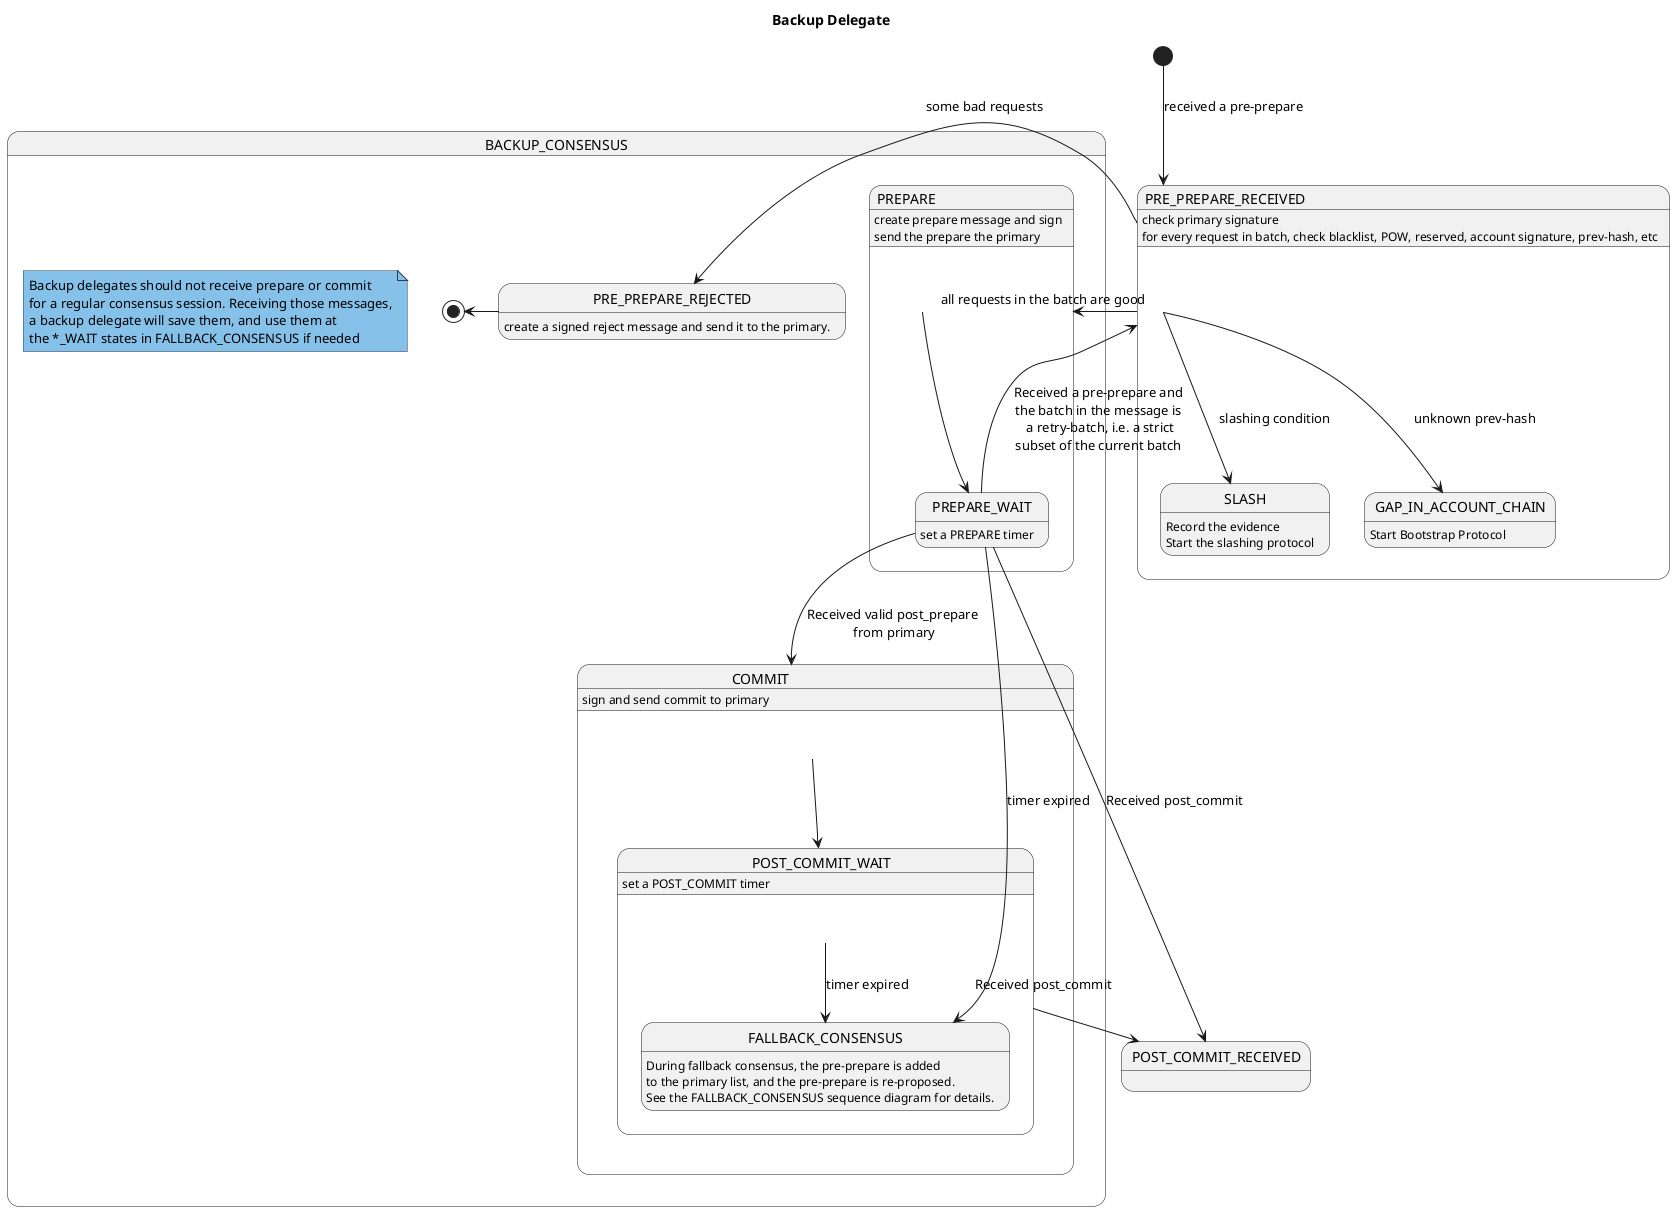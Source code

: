 @startuml

Title Backup Delegate

'note "TODO careful with the lock (AKA reserve)\nTODO missing messages?? " as N1

skinparam NoteBackgroundColor #85C1E9
skinparam NoteBorderColor #2C3E50

[*] --> PRE_PREPARE_RECEIVED : received a pre-prepare
	
	'note right of BACKUP_CONSENSUS
	'Backup delegates should not receive prepare or commit
	'for a regular consensus session. Receiving those messages,
	'a backup delegate will save them, and use them at 
	'the *_WAIT states in FALLBACK_CONSENSUS
	'end note
	
State POST_COMMIT_RECEIVED{
}
	

State BACKUP_CONSENSUS {  

	note "Backup delegates should not receive prepare or commit\nfor a regular consensus session. Receiving those messages,\na backup delegate will save them, and use them at\nthe *_WAIT states in FALLBACK_CONSENSUS if needed" as N2
    State COMMIT{
    	COMMIT : sign and send commit to primary    	 
	    COMMIT --> POST_COMMIT_WAIT 	    	    
	}
    
    State POST_COMMIT_WAIT{
	   	POST_COMMIT_WAIT : set a POST_COMMIT timer   
	   	POST_COMMIT_WAIT --> FALLBACK_CONSENSUS : timer expired
	    POST_COMMIT_WAIT --> POST_COMMIT_RECEIVED : Received post_commit
    }
    
    State PREPARE{
        'PREPARE : for every request, reserve the account by the requesst     
	    PREPARE : create prepare message and sign
	    PREPARE : send the prepare the primary
	    'PREPARE : set a PREPARE timer 
	    PREPARE --> PREPARE_WAIT 
	    ': some valid requests
	    'PREPARE --> [*] : all requests are bad
	    
	    PREPARE_WAIT : set a PREPARE timer
	    PREPARE_WAIT --> FALLBACK_CONSENSUS : timer expired 
	    'PREPARE_WAIT --> DROP : Received an abort\n from primary
		PREPARE_WAIT --> COMMIT : Received valid post_prepare\n from primary
		PREPARE_WAIT --> POST_COMMIT_RECEIVED : Received post_commit
		PREPARE_WAIT --> PRE_PREPARE_RECEIVED : Received a pre-prepare and\nthe batch in the message is\n a retry-batch, i.e. a strict\nsubset of the current batch
    }
	
	State PRE_PREPARE_REJECTED{
		PRE_PREPARE_REJECTED : create a signed reject message and send it to the primary.
    }
    
	PRE_PREPARE_REJECTED -left-> [*] 
	
    State PRE_PREPARE_RECEIVED{
    	PRE_PREPARE_RECEIVED : check primary signature
    	PRE_PREPARE_RECEIVED : for every request in batch, check blacklist, POW, reserved, account signature, prev-hash, etc
	    
	    PRE_PREPARE_RECEIVED --> SLASH : slashing condition
	    PRE_PREPARE_RECEIVED --> PREPARE : all requests in the batch are good
	    ': some valid requests	    
	    PRE_PREPARE_RECEIVED --> GAP_IN_ACCOUNT_CHAIN : unknown prev-hash
	    PRE_PREPARE_RECEIVED -left-> PRE_PREPARE_REJECTED : some bad requests
	    '[*] : other errors
	    
	    GAP_IN_ACCOUNT_CHAIN: Start Bootstrap Protocol
    	'GAP_IN_ACCOUNT_CHAIN --> [*]	       	
    	
    	SLASH : Record the evidence
    	SLASH : Start the slashing protocol
    	'SLASH --> [*]
    }
        
    State FALLBACK_CONSENSUS {
	    FALLBACK_CONSENSUS : During fallback consensus, the pre-prepare is added
	    FALLBACK_CONSENSUS : to the primary list, and the pre-prepare is re-proposed.
	    FALLBACK_CONSENSUS : See the FALLBACK_CONSENSUS sequence diagram for details.
	}
}


@enduml
